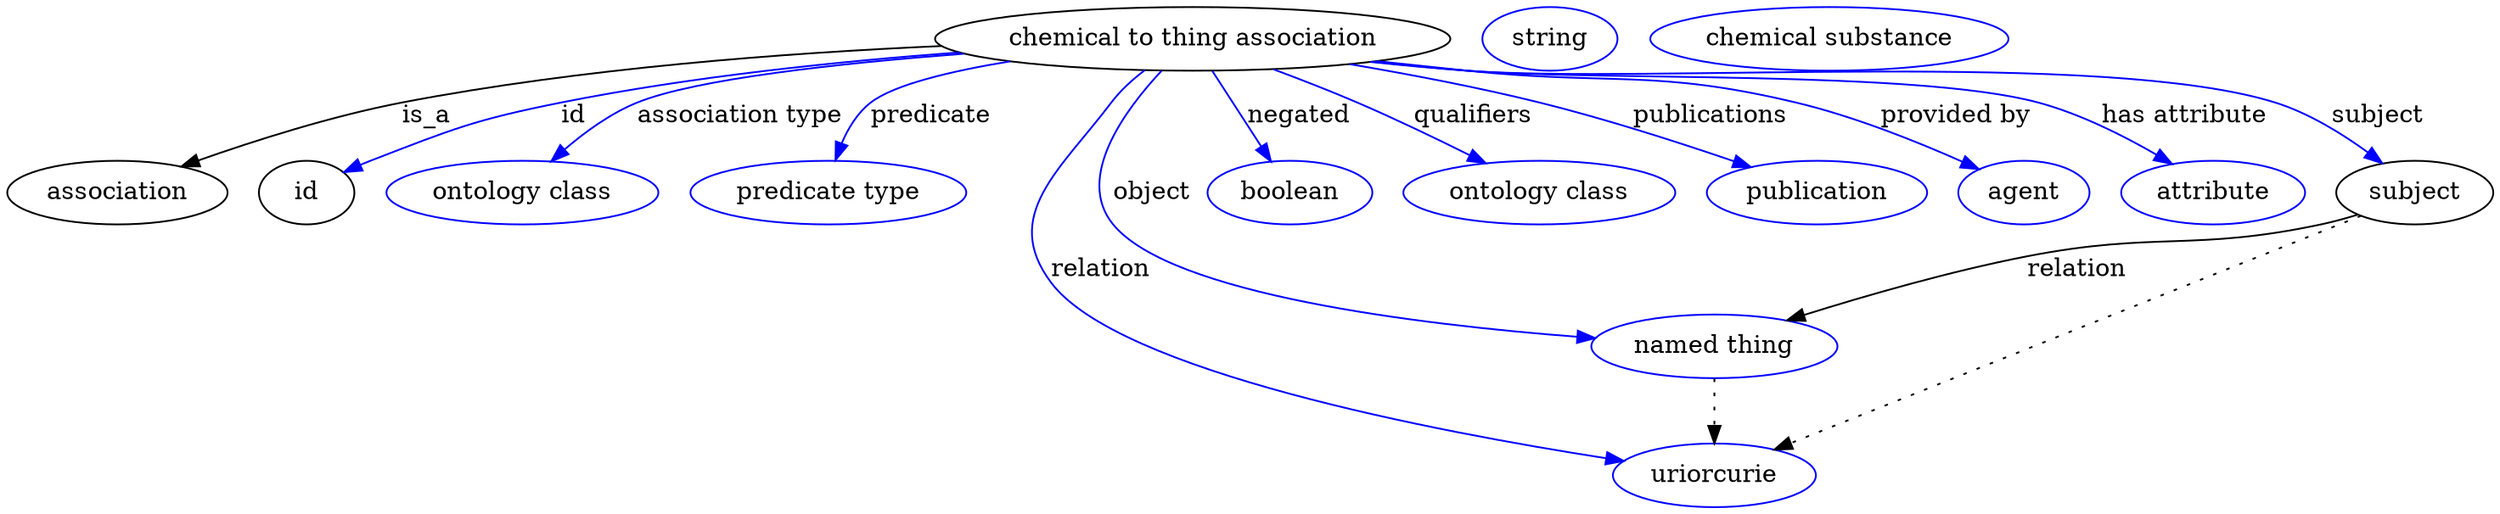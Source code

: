 digraph {
	graph [bb="0,0,1179.8,283"];
	node [label="\N"];
	"chemical to thing association"	 [height=0.5,
		label="chemical to thing association",
		pos="571.05,265",
		width=3.1775];
	association	 [height=0.5,
		pos="50.046,178",
		width=1.3902];
	"chemical to thing association" -> association	 [label=is_a,
		lp="211.05,221.5",
		pos="e,83.08,191.7 459.63,260.91 385.41,256.54 286.08,247.54 200.05,229 162.96,221.01 122.3,206.83 92.681,195.44"];
	id	 [height=0.5,
		pos="145.05,178",
		width=0.75];
	"chemical to thing association" -> id	 [color=blue,
		label=id,
		lp="279.55,221.5",
		pos="e,166.55,189.29 465.6,257.91 408.38,252.64 336.74,243.73 274.05,229 231.35,218.97 221.4,213.17 181.05,196 179.26,195.24 177.44,194.43 \
175.61,193.6",
		style=solid];
	"association type"	 [color=blue,
		height=0.5,
		label="ontology class",
		pos="252.05,178",
		width=1.7151];
	"chemical to thing association" -> "association type"	 [color=blue,
		label="association type",
		lp="357.05,221.5",
		pos="e,267.88,195.59 469.65,256.6 409.88,250.54 340.69,241.26 313.05,229 299.03,222.78 285.7,212.37 275.09,202.56",
		style=solid];
	predicate	 [color=blue,
		height=0.5,
		label="predicate type",
		pos="392.05,178",
		width=1.679];
	"chemical to thing association" -> predicate	 [color=blue,
		label=predicate,
		lp="441.05,221.5",
		pos="e,396.25,196.09 488.42,252.46 457.87,246.47 427.81,238.51 416.05,229 408.63,223.01 403.39,214.2 399.73,205.58",
		style=solid];
	object	 [color=blue,
		height=0.5,
		label="named thing",
		pos="812.05,91",
		width=1.5346];
	"chemical to thing association" -> object	 [color=blue,
		label=object,
		lp="552.05,178",
		pos="e,759.35,96.486 555.37,246.94 537.9,224.54 514.64,186.12 535.05,160 561.13,126.62 675.91,107.05 749.29,97.733",
		style=solid];
	relation	 [color=blue,
		height=0.5,
		label=uriorcurie,
		pos="812.05,18",
		width=1.2638];
	"chemical to thing association" -> relation	 [color=blue,
		label=relation,
		lp="536.05,134.5",
		pos="e,772.16,26.725 547.2,247.12 541.52,241.84 535.97,235.67 532.05,229 508.75,189.38 488.74,164.68 515.05,127 544.05,85.463 685.46,\
47.191 762.23,29.046",
		style=solid];
	negated	 [color=blue,
		height=0.5,
		label=boolean,
		pos="616.05,178",
		width=1.0652];
	"chemical to thing association" -> negated	 [color=blue,
		label=negated,
		lp="618.55,221.5",
		pos="e,606.89,195.71 580.37,246.97 586.69,234.76 595.14,218.41 602.24,204.7",
		style=solid];
	qualifiers	 [color=blue,
		height=0.5,
		label="ontology class",
		pos="734.05,178",
		width=1.7151];
	"chemical to thing association" -> qualifiers	 [color=blue,
		label=qualifiers,
		lp="698.05,221.5",
		pos="e,706.3,194.27 606.9,247.83 618.79,242 632.06,235.35 644.05,229 661.86,219.57 681.35,208.61 697.62,199.27",
		style=solid];
	publications	 [color=blue,
		height=0.5,
		label=publication,
		pos="864.05,178",
		width=1.3902];
	"chemical to thing association" -> publications	 [color=blue,
		label=publications,
		lp="803.55,221.5",
		pos="e,831.21,191.72 641.91,250.85 669.06,244.89 700.19,237.37 728.05,229 759.98,219.4 795.22,206.1 821.82,195.5",
		style=solid];
	"provided by"	 [color=blue,
		height=0.5,
		label=agent,
		pos="962.05,178",
		width=0.83048];
	"chemical to thing association" -> "provided by"	 [color=blue,
		label="provided by",
		lp="919.05,221.5",
		pos="e,939.11,190.07 654.04,252.58 667.41,250.66 681.1,248.74 694.05,247 759.28,238.23 777.31,245.43 841.05,229 872.28,220.95 905.96,\
206.22 929.83,194.65",
		style=solid];
	"has attribute"	 [color=blue,
		height=0.5,
		label=attribute,
		pos="1050,178",
		width=1.1193];
	"chemical to thing association" -> "has attribute"	 [color=blue,
		label="has attribute",
		lp="1024.5,221.5",
		pos="e,1028.4,193.23 651.98,252.25 665.99,250.31 680.42,248.46 694.05,247 810.1,234.54 843.96,261.58 956.05,229 978.67,222.43 1002,209.84 \
1019.7,198.82",
		style=solid];
	subject	 [height=0.5,
		pos="1144,178",
		width=0.99297];
	"chemical to thing association" -> subject	 [color=blue,
		label=subject,
		lp="1112.5,221.5",
		pos="e,1125.2,193.62 651.3,252.12 665.51,250.16 680.19,248.35 694.05,247 775.54,239.06 983.89,253.4 1062,229 1081.8,222.82 1101.7,210.7 \
1116.8,199.83",
		style=solid];
	association_id	 [color=blue,
		height=0.5,
		label=string,
		pos="734.05,265",
		width=0.84854];
	object -> relation	 [pos="e,812.05,36.09 812.05,72.955 812.05,64.883 812.05,55.176 812.05,46.182",
		style=dotted];
	subject -> object	 [label=relation,
		lp="984.05,134.5",
		pos="e,847.18,105.04 1117.3,166.03 1111.4,163.75 1105.1,161.58 1099,160 1040.1,144.56 1022.4,155.82 963.05,142 926.61,133.52 886.53,119.77 \
856.83,108.68"];
	subject -> relation	 [pos="e,841.26,32.081 1118,165.45 1059.7,137.37 918.72,69.408 850.4,36.486",
		style=dotted];
	"chemical to thing association_subject"	 [color=blue,
		height=0.5,
		label="chemical substance",
		pos="862.05,265",
		width=2.2026];
}
